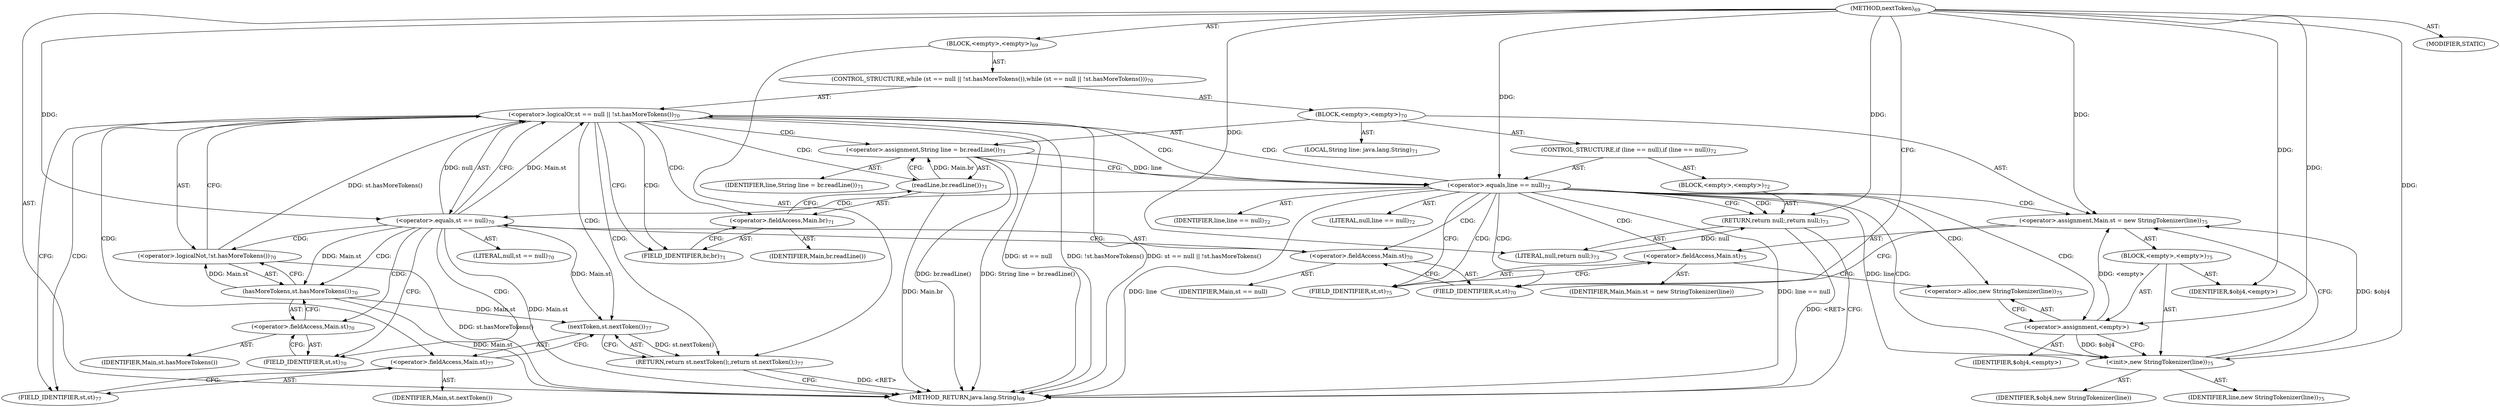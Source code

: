 digraph "nextToken" {  
"176" [label = <(METHOD,nextToken)<SUB>69</SUB>> ]
"177" [label = <(BLOCK,&lt;empty&gt;,&lt;empty&gt;)<SUB>69</SUB>> ]
"178" [label = <(CONTROL_STRUCTURE,while (st == null || !st.hasMoreTokens()),while (st == null || !st.hasMoreTokens()))<SUB>70</SUB>> ]
"179" [label = <(&lt;operator&gt;.logicalOr,st == null || !st.hasMoreTokens())<SUB>70</SUB>> ]
"180" [label = <(&lt;operator&gt;.equals,st == null)<SUB>70</SUB>> ]
"181" [label = <(&lt;operator&gt;.fieldAccess,Main.st)<SUB>70</SUB>> ]
"182" [label = <(IDENTIFIER,Main,st == null)> ]
"183" [label = <(FIELD_IDENTIFIER,st,st)<SUB>70</SUB>> ]
"184" [label = <(LITERAL,null,st == null)<SUB>70</SUB>> ]
"185" [label = <(&lt;operator&gt;.logicalNot,!st.hasMoreTokens())<SUB>70</SUB>> ]
"186" [label = <(hasMoreTokens,st.hasMoreTokens())<SUB>70</SUB>> ]
"187" [label = <(&lt;operator&gt;.fieldAccess,Main.st)<SUB>70</SUB>> ]
"188" [label = <(IDENTIFIER,Main,st.hasMoreTokens())> ]
"189" [label = <(FIELD_IDENTIFIER,st,st)<SUB>70</SUB>> ]
"190" [label = <(BLOCK,&lt;empty&gt;,&lt;empty&gt;)<SUB>70</SUB>> ]
"191" [label = <(LOCAL,String line: java.lang.String)<SUB>71</SUB>> ]
"192" [label = <(&lt;operator&gt;.assignment,String line = br.readLine())<SUB>71</SUB>> ]
"193" [label = <(IDENTIFIER,line,String line = br.readLine())<SUB>71</SUB>> ]
"194" [label = <(readLine,br.readLine())<SUB>71</SUB>> ]
"195" [label = <(&lt;operator&gt;.fieldAccess,Main.br)<SUB>71</SUB>> ]
"196" [label = <(IDENTIFIER,Main,br.readLine())> ]
"197" [label = <(FIELD_IDENTIFIER,br,br)<SUB>71</SUB>> ]
"198" [label = <(CONTROL_STRUCTURE,if (line == null),if (line == null))<SUB>72</SUB>> ]
"199" [label = <(&lt;operator&gt;.equals,line == null)<SUB>72</SUB>> ]
"200" [label = <(IDENTIFIER,line,line == null)<SUB>72</SUB>> ]
"201" [label = <(LITERAL,null,line == null)<SUB>72</SUB>> ]
"202" [label = <(BLOCK,&lt;empty&gt;,&lt;empty&gt;)<SUB>72</SUB>> ]
"203" [label = <(RETURN,return null;,return null;)<SUB>73</SUB>> ]
"204" [label = <(LITERAL,null,return null;)<SUB>73</SUB>> ]
"205" [label = <(&lt;operator&gt;.assignment,Main.st = new StringTokenizer(line))<SUB>75</SUB>> ]
"206" [label = <(&lt;operator&gt;.fieldAccess,Main.st)<SUB>75</SUB>> ]
"207" [label = <(IDENTIFIER,Main,Main.st = new StringTokenizer(line))> ]
"208" [label = <(FIELD_IDENTIFIER,st,st)<SUB>75</SUB>> ]
"209" [label = <(BLOCK,&lt;empty&gt;,&lt;empty&gt;)<SUB>75</SUB>> ]
"210" [label = <(&lt;operator&gt;.assignment,&lt;empty&gt;)> ]
"211" [label = <(IDENTIFIER,$obj4,&lt;empty&gt;)> ]
"212" [label = <(&lt;operator&gt;.alloc,new StringTokenizer(line))<SUB>75</SUB>> ]
"213" [label = <(&lt;init&gt;,new StringTokenizer(line))<SUB>75</SUB>> ]
"214" [label = <(IDENTIFIER,$obj4,new StringTokenizer(line))> ]
"215" [label = <(IDENTIFIER,line,new StringTokenizer(line))<SUB>75</SUB>> ]
"216" [label = <(IDENTIFIER,$obj4,&lt;empty&gt;)> ]
"217" [label = <(RETURN,return st.nextToken();,return st.nextToken();)<SUB>77</SUB>> ]
"218" [label = <(nextToken,st.nextToken())<SUB>77</SUB>> ]
"219" [label = <(&lt;operator&gt;.fieldAccess,Main.st)<SUB>77</SUB>> ]
"220" [label = <(IDENTIFIER,Main,st.nextToken())> ]
"221" [label = <(FIELD_IDENTIFIER,st,st)<SUB>77</SUB>> ]
"222" [label = <(MODIFIER,STATIC)> ]
"223" [label = <(METHOD_RETURN,java.lang.String)<SUB>69</SUB>> ]
  "176" -> "177"  [ label = "AST: "] 
  "176" -> "222"  [ label = "AST: "] 
  "176" -> "223"  [ label = "AST: "] 
  "177" -> "178"  [ label = "AST: "] 
  "177" -> "217"  [ label = "AST: "] 
  "178" -> "179"  [ label = "AST: "] 
  "178" -> "190"  [ label = "AST: "] 
  "179" -> "180"  [ label = "AST: "] 
  "179" -> "185"  [ label = "AST: "] 
  "180" -> "181"  [ label = "AST: "] 
  "180" -> "184"  [ label = "AST: "] 
  "181" -> "182"  [ label = "AST: "] 
  "181" -> "183"  [ label = "AST: "] 
  "185" -> "186"  [ label = "AST: "] 
  "186" -> "187"  [ label = "AST: "] 
  "187" -> "188"  [ label = "AST: "] 
  "187" -> "189"  [ label = "AST: "] 
  "190" -> "191"  [ label = "AST: "] 
  "190" -> "192"  [ label = "AST: "] 
  "190" -> "198"  [ label = "AST: "] 
  "190" -> "205"  [ label = "AST: "] 
  "192" -> "193"  [ label = "AST: "] 
  "192" -> "194"  [ label = "AST: "] 
  "194" -> "195"  [ label = "AST: "] 
  "195" -> "196"  [ label = "AST: "] 
  "195" -> "197"  [ label = "AST: "] 
  "198" -> "199"  [ label = "AST: "] 
  "198" -> "202"  [ label = "AST: "] 
  "199" -> "200"  [ label = "AST: "] 
  "199" -> "201"  [ label = "AST: "] 
  "202" -> "203"  [ label = "AST: "] 
  "203" -> "204"  [ label = "AST: "] 
  "205" -> "206"  [ label = "AST: "] 
  "205" -> "209"  [ label = "AST: "] 
  "206" -> "207"  [ label = "AST: "] 
  "206" -> "208"  [ label = "AST: "] 
  "209" -> "210"  [ label = "AST: "] 
  "209" -> "213"  [ label = "AST: "] 
  "209" -> "216"  [ label = "AST: "] 
  "210" -> "211"  [ label = "AST: "] 
  "210" -> "212"  [ label = "AST: "] 
  "213" -> "214"  [ label = "AST: "] 
  "213" -> "215"  [ label = "AST: "] 
  "217" -> "218"  [ label = "AST: "] 
  "218" -> "219"  [ label = "AST: "] 
  "219" -> "220"  [ label = "AST: "] 
  "219" -> "221"  [ label = "AST: "] 
  "217" -> "223"  [ label = "CFG: "] 
  "179" -> "197"  [ label = "CFG: "] 
  "179" -> "221"  [ label = "CFG: "] 
  "218" -> "217"  [ label = "CFG: "] 
  "180" -> "179"  [ label = "CFG: "] 
  "180" -> "189"  [ label = "CFG: "] 
  "185" -> "179"  [ label = "CFG: "] 
  "192" -> "199"  [ label = "CFG: "] 
  "205" -> "183"  [ label = "CFG: "] 
  "219" -> "218"  [ label = "CFG: "] 
  "181" -> "180"  [ label = "CFG: "] 
  "186" -> "185"  [ label = "CFG: "] 
  "194" -> "192"  [ label = "CFG: "] 
  "199" -> "203"  [ label = "CFG: "] 
  "199" -> "208"  [ label = "CFG: "] 
  "206" -> "212"  [ label = "CFG: "] 
  "221" -> "219"  [ label = "CFG: "] 
  "183" -> "181"  [ label = "CFG: "] 
  "187" -> "186"  [ label = "CFG: "] 
  "195" -> "194"  [ label = "CFG: "] 
  "203" -> "223"  [ label = "CFG: "] 
  "208" -> "206"  [ label = "CFG: "] 
  "210" -> "213"  [ label = "CFG: "] 
  "213" -> "205"  [ label = "CFG: "] 
  "189" -> "187"  [ label = "CFG: "] 
  "197" -> "195"  [ label = "CFG: "] 
  "212" -> "210"  [ label = "CFG: "] 
  "176" -> "183"  [ label = "CFG: "] 
  "203" -> "223"  [ label = "DDG: &lt;RET&gt;"] 
  "217" -> "223"  [ label = "DDG: &lt;RET&gt;"] 
  "180" -> "223"  [ label = "DDG: Main.st"] 
  "179" -> "223"  [ label = "DDG: st == null"] 
  "186" -> "223"  [ label = "DDG: Main.st"] 
  "185" -> "223"  [ label = "DDG: st.hasMoreTokens()"] 
  "179" -> "223"  [ label = "DDG: !st.hasMoreTokens()"] 
  "179" -> "223"  [ label = "DDG: st == null || !st.hasMoreTokens()"] 
  "194" -> "223"  [ label = "DDG: Main.br"] 
  "192" -> "223"  [ label = "DDG: br.readLine()"] 
  "192" -> "223"  [ label = "DDG: String line = br.readLine()"] 
  "199" -> "223"  [ label = "DDG: line"] 
  "199" -> "223"  [ label = "DDG: line == null"] 
  "218" -> "217"  [ label = "DDG: st.nextToken()"] 
  "180" -> "179"  [ label = "DDG: Main.st"] 
  "180" -> "179"  [ label = "DDG: null"] 
  "185" -> "179"  [ label = "DDG: st.hasMoreTokens()"] 
  "194" -> "192"  [ label = "DDG: Main.br"] 
  "210" -> "205"  [ label = "DDG: &lt;empty&gt;"] 
  "213" -> "205"  [ label = "DDG: $obj4"] 
  "176" -> "205"  [ label = "DDG: "] 
  "180" -> "218"  [ label = "DDG: Main.st"] 
  "186" -> "218"  [ label = "DDG: Main.st"] 
  "176" -> "180"  [ label = "DDG: "] 
  "186" -> "185"  [ label = "DDG: Main.st"] 
  "180" -> "186"  [ label = "DDG: Main.st"] 
  "192" -> "199"  [ label = "DDG: line"] 
  "176" -> "199"  [ label = "DDG: "] 
  "204" -> "203"  [ label = "DDG: null"] 
  "176" -> "203"  [ label = "DDG: "] 
  "176" -> "210"  [ label = "DDG: "] 
  "176" -> "216"  [ label = "DDG: "] 
  "176" -> "204"  [ label = "DDG: "] 
  "210" -> "213"  [ label = "DDG: $obj4"] 
  "176" -> "213"  [ label = "DDG: "] 
  "199" -> "213"  [ label = "DDG: line"] 
  "179" -> "192"  [ label = "CDG: "] 
  "179" -> "194"  [ label = "CDG: "] 
  "179" -> "221"  [ label = "CDG: "] 
  "179" -> "197"  [ label = "CDG: "] 
  "179" -> "217"  [ label = "CDG: "] 
  "179" -> "195"  [ label = "CDG: "] 
  "179" -> "218"  [ label = "CDG: "] 
  "179" -> "219"  [ label = "CDG: "] 
  "179" -> "199"  [ label = "CDG: "] 
  "180" -> "185"  [ label = "CDG: "] 
  "180" -> "189"  [ label = "CDG: "] 
  "180" -> "186"  [ label = "CDG: "] 
  "180" -> "187"  [ label = "CDG: "] 
  "199" -> "183"  [ label = "CDG: "] 
  "199" -> "179"  [ label = "CDG: "] 
  "199" -> "210"  [ label = "CDG: "] 
  "199" -> "213"  [ label = "CDG: "] 
  "199" -> "206"  [ label = "CDG: "] 
  "199" -> "181"  [ label = "CDG: "] 
  "199" -> "208"  [ label = "CDG: "] 
  "199" -> "180"  [ label = "CDG: "] 
  "199" -> "203"  [ label = "CDG: "] 
  "199" -> "205"  [ label = "CDG: "] 
  "199" -> "212"  [ label = "CDG: "] 
}
